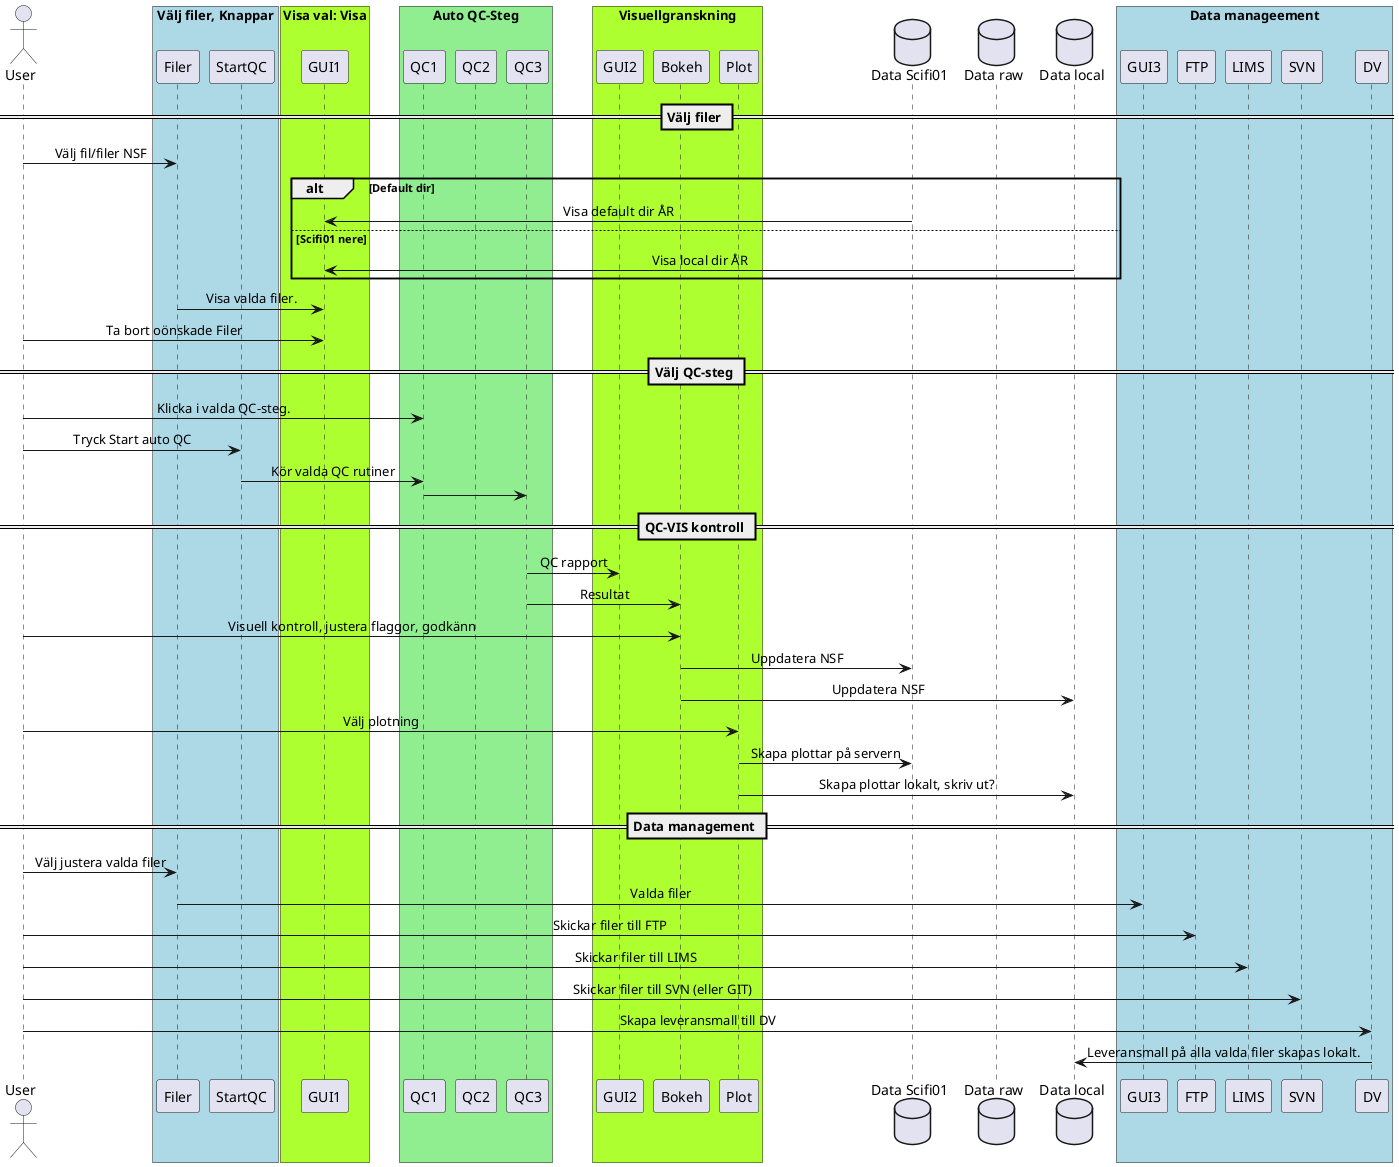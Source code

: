 @startuml ctd_qc
'skinparam Style strictuml
skinparam SequenceMessageAlignment center

actor User
box "Välj filer, Knappar" #LightBlue
participant Filer
participant StartQC

end box
box "Visa val: Visa" #GreenYellow
participant GUI1
end box
box "Auto QC-Steg" #LightGreen
participant QC1
participant QC2
participant QC3
end box

box "Visuellgranskning" #GreenYellow
participant GUI2
participant Bokeh
participant Plot
end box

database "Data Scifi01"
database "Data raw"
database "Data local"

== Välj filer ==
User -> Filer: Välj fil/filer NSF

    alt Default dir
        "Data Scifi01" -> GUI1: Visa default dir ÅR
    else Scifi01 nere
        "Data local" -> GUI1: Visa local dir ÅR
    end

Filer -> GUI1: Visa valda filer.
User -> GUI1: Ta bort oönskade Filer

== Välj QC-steg ==
User -> QC1: Klicka i valda QC-steg.
User -> StartQC: Tryck Start auto QC
StartQC -> QC1: Kör valda QC rutiner
QC1 -> QC3: 

== QC-VIS kontroll ==
QC3 -> GUI2: QC rapport
QC3 -> Bokeh: Resultat 
User -> Bokeh: Visuell kontroll, justera flaggor, godkänn
Bokeh -> "Data Scifi01": Uppdatera NSF
Bokeh -> "Data local": Uppdatera NSF

User -> Plot: Välj plotning
Plot -> "Data Scifi01": Skapa plottar på servern
Plot -> "Data local": Skapa plottar lokalt, skriv ut?

== Data management == 
box "Data manageement" #LightBlue
participant GUI3
participant FTP
participant LIMS
participant SVN
participant DV
end box

User->Filer: Välj justera valda filer
Filer -> GUI3: Valda filer
User -> FTP: Skickar filer till FTP
User -> LIMS: Skickar filer till LIMS
User -> SVN: Skickar filer till SVN (eller GIT)
User -> DV: Skapa leveransmall till DV
DV -> "Data local": Leveransmall på alla valda filer skapas lokalt. 

@enduml